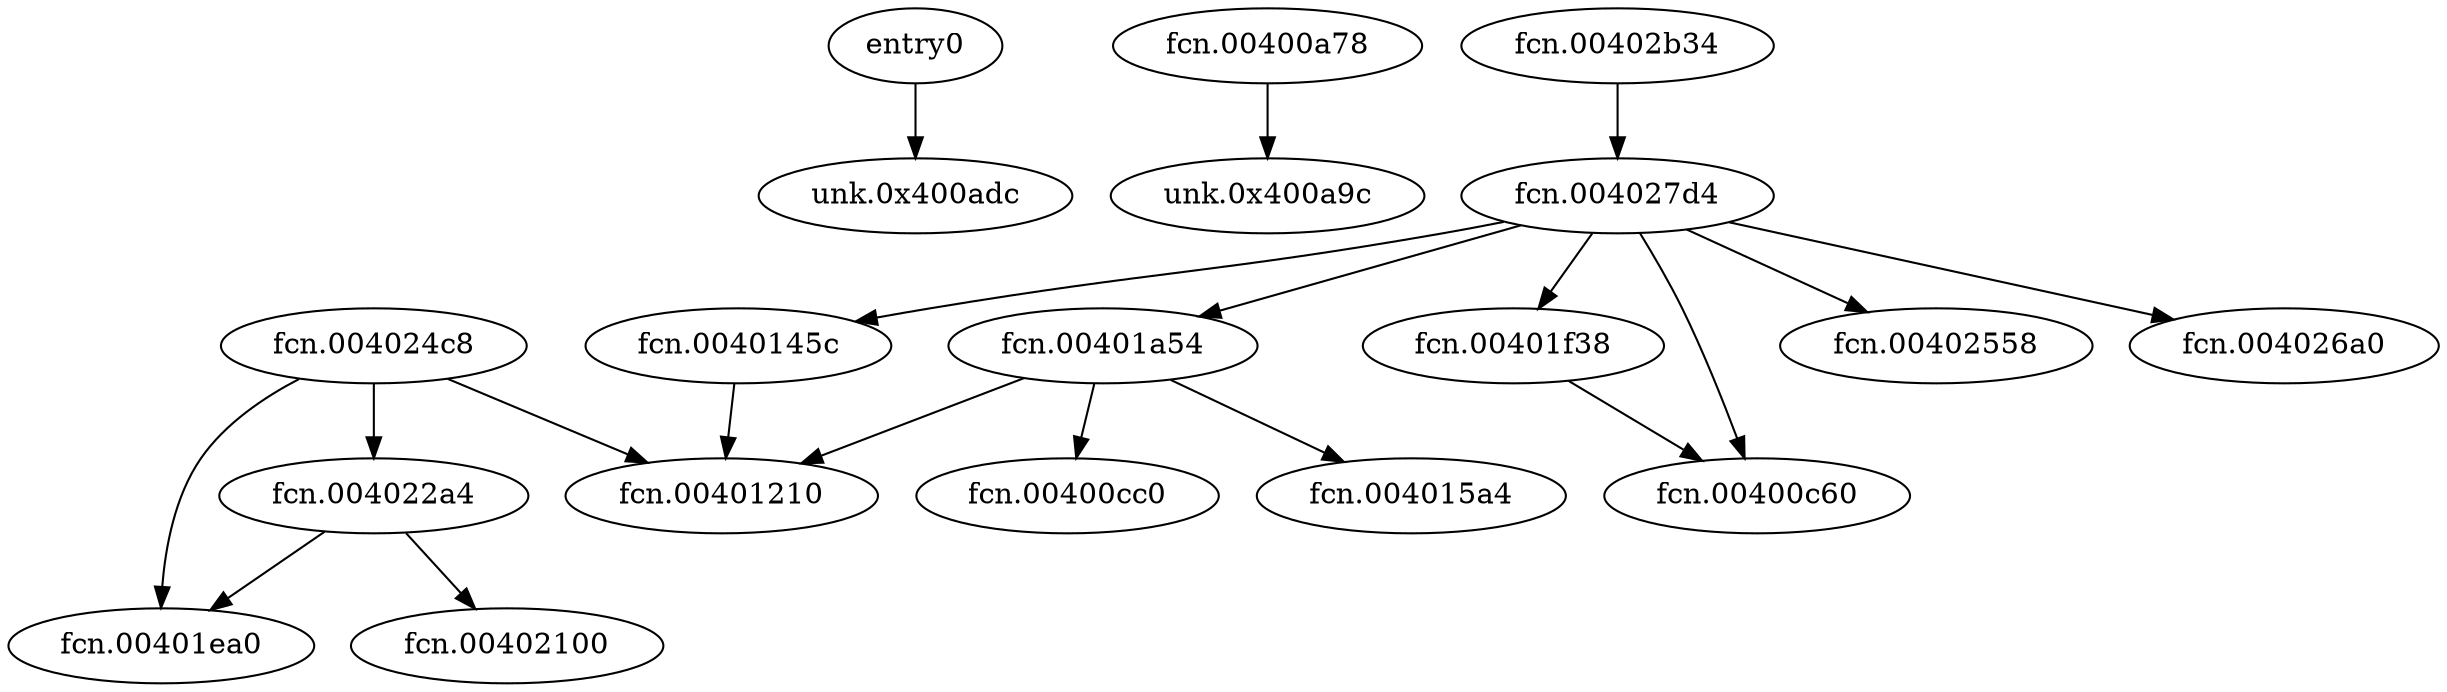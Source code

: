 digraph code {
  "0x00400ad0" [label="entry0"];
  "0x00400ad0" -> "0x00400adc";
  "0x00400adc" [label="unk.0x400adc"];
  "0x00400a78" [label="fcn.00400a78"];
  "0x00400a78" -> "0x00400a9c";
  "0x00400a9c" [label="unk.0x400a9c"];
  "0x004022a4" [label="fcn.004022a4"];
  "0x004022a4" -> "0x00401ea0";
  "0x00401ea0" [label="fcn.00401ea0"];
  "0x004022a4" -> "0x00402100";
  "0x00402100" [label="fcn.00402100"];
  "0x00401a54" [label="fcn.00401a54"];
  "0x00401a54" -> "0x00401210";
  "0x00401210" [label="fcn.00401210"];
  "0x00401a54" -> "0x00400cc0";
  "0x00400cc0" [label="fcn.00400cc0"];
  "0x00401a54" -> "0x004015a4";
  "0x004015a4" [label="fcn.004015a4"];
  "0x0040145c" [label="fcn.0040145c"];
  "0x0040145c" -> "0x00401210";
  "0x00401210" [label="fcn.00401210"];
  "0x00401f38" [label="fcn.00401f38"];
  "0x00401f38" -> "0x00400c60";
  "0x00400c60" [label="fcn.00400c60"];
  "0x004027d4" [label="fcn.004027d4"];
  "0x004027d4" -> "0x00401a54";
  "0x00401a54" [label="fcn.00401a54"];
  "0x004027d4" -> "0x00400c60";
  "0x00400c60" [label="fcn.00400c60"];
  "0x004027d4" -> "0x0040145c";
  "0x0040145c" [label="fcn.0040145c"];
  "0x004027d4" -> "0x00401f38";
  "0x00401f38" [label="fcn.00401f38"];
  "0x004027d4" -> "0x00402558";
  "0x00402558" [label="fcn.00402558"];
  "0x004027d4" -> "0x004026a0";
  "0x004026a0" [label="fcn.004026a0"];
  "0x004024c8" [label="fcn.004024c8"];
  "0x004024c8" -> "0x00401210";
  "0x00401210" [label="fcn.00401210"];
  "0x004024c8" -> "0x004022a4";
  "0x004022a4" [label="fcn.004022a4"];
  "0x004024c8" -> "0x00401ea0";
  "0x00401ea0" [label="fcn.00401ea0"];
  "0x00402b34" [label="fcn.00402b34"];
  "0x00402b34" -> "0x004027d4";
  "0x004027d4" [label="fcn.004027d4"];
}